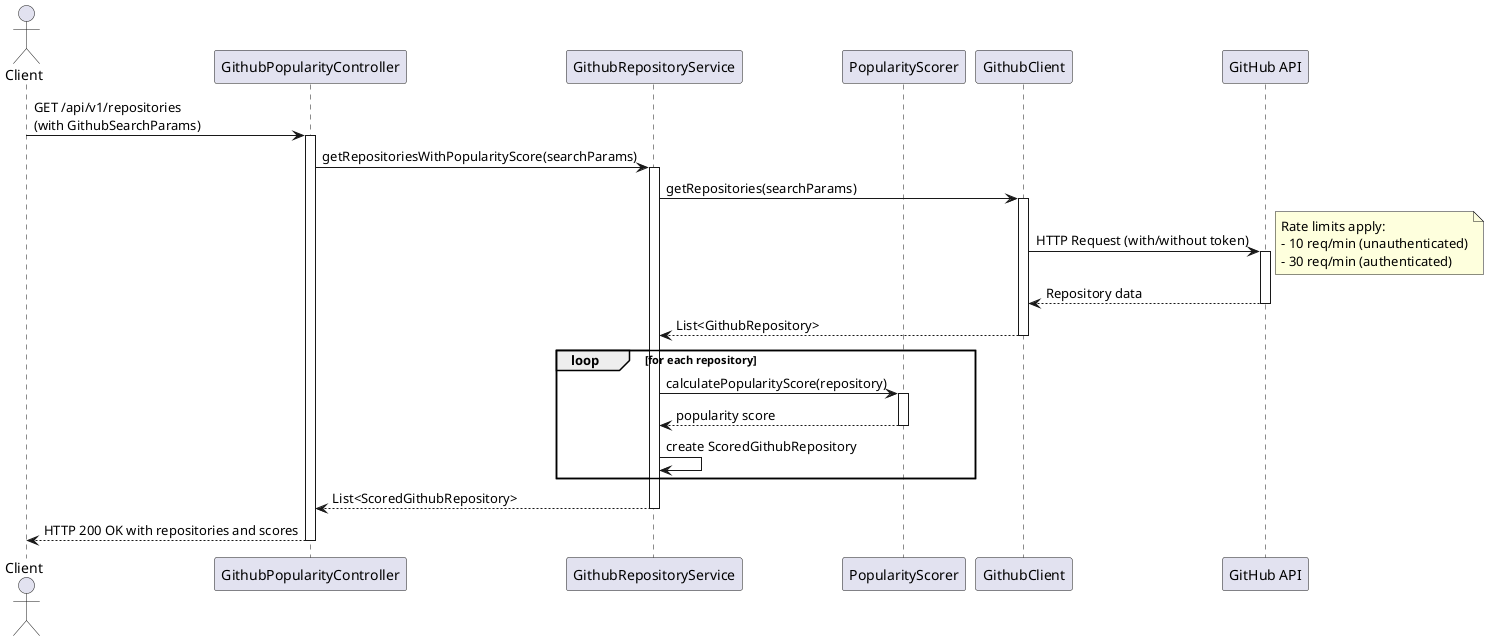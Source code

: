@startuml GitHub Repository Popularity Sequence
!pragma layout smetana
actor Client
participant "GithubPopularityController" as Controller
participant "GithubRepositoryService" as Service
participant "PopularityScorer" as Scorer
participant "GithubClient" as GithubClient
participant "GitHub API" as GitHubAPI

Client -> Controller: GET /api/v1/repositories\n(with GithubSearchParams)
activate Controller

Controller -> Service: getRepositoriesWithPopularityScore(searchParams)
activate Service

Service -> GithubClient: getRepositories(searchParams)
activate GithubClient

GithubClient -> GitHubAPI: HTTP Request (with/without token)
activate GitHubAPI
note right: Rate limits apply:\n- 10 req/min (unauthenticated)\n- 30 req/min (authenticated)

GitHubAPI --> GithubClient: Repository data
deactivate GitHubAPI

GithubClient --> Service: List<GithubRepository>
deactivate GithubClient

loop for each repository
    Service -> Scorer: calculatePopularityScore(repository)
    activate Scorer
    Scorer --> Service: popularity score
    deactivate Scorer
    Service -> Service: create ScoredGithubRepository
end

Service --> Controller: List<ScoredGithubRepository>
deactivate Service

Controller --> Client: HTTP 200 OK with repositories and scores
deactivate Controller

@enduml
